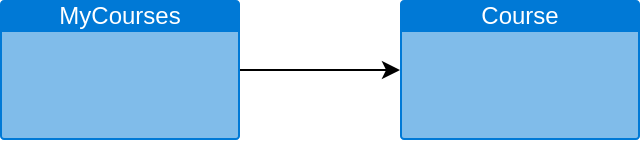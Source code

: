 <mxfile version="24.7.4">
  <diagram name="Page-1" id="c9db0220-8083-56f3-ca83-edcdcd058819">
    <mxGraphModel dx="481" dy="275" grid="1" gridSize="10" guides="1" tooltips="1" connect="1" arrows="1" fold="1" page="1" pageScale="1.5" pageWidth="826" pageHeight="1169" background="none" math="0" shadow="0">
      <root>
        <mxCell id="0" style=";html=1;" />
        <mxCell id="1" style=";html=1;" parent="0" />
        <mxCell id="RFpyiKwhjx9-RpqRbA19-66" value="" style="edgeStyle=orthogonalEdgeStyle;rounded=0;orthogonalLoop=1;jettySize=auto;html=1;" edge="1" parent="1" source="RFpyiKwhjx9-RpqRbA19-64" target="RFpyiKwhjx9-RpqRbA19-65">
          <mxGeometry relative="1" as="geometry" />
        </mxCell>
        <mxCell id="RFpyiKwhjx9-RpqRbA19-64" value="MyCourses" style="html=1;whiteSpace=wrap;strokeColor=none;fillColor=#0079D6;labelPosition=center;verticalLabelPosition=middle;verticalAlign=top;align=center;fontSize=12;outlineConnect=0;spacingTop=-6;fontColor=#FFFFFF;sketch=0;shape=mxgraph.sitemap.page;" vertex="1" parent="1">
          <mxGeometry x="440" y="960" width="120" height="70" as="geometry" />
        </mxCell>
        <mxCell id="RFpyiKwhjx9-RpqRbA19-65" value="Course" style="html=1;whiteSpace=wrap;strokeColor=none;fillColor=#0079D6;labelPosition=center;verticalLabelPosition=middle;verticalAlign=top;align=center;fontSize=12;outlineConnect=0;spacingTop=-6;fontColor=#FFFFFF;sketch=0;shape=mxgraph.sitemap.page;" vertex="1" parent="1">
          <mxGeometry x="640" y="960" width="120" height="70" as="geometry" />
        </mxCell>
      </root>
    </mxGraphModel>
  </diagram>
</mxfile>
